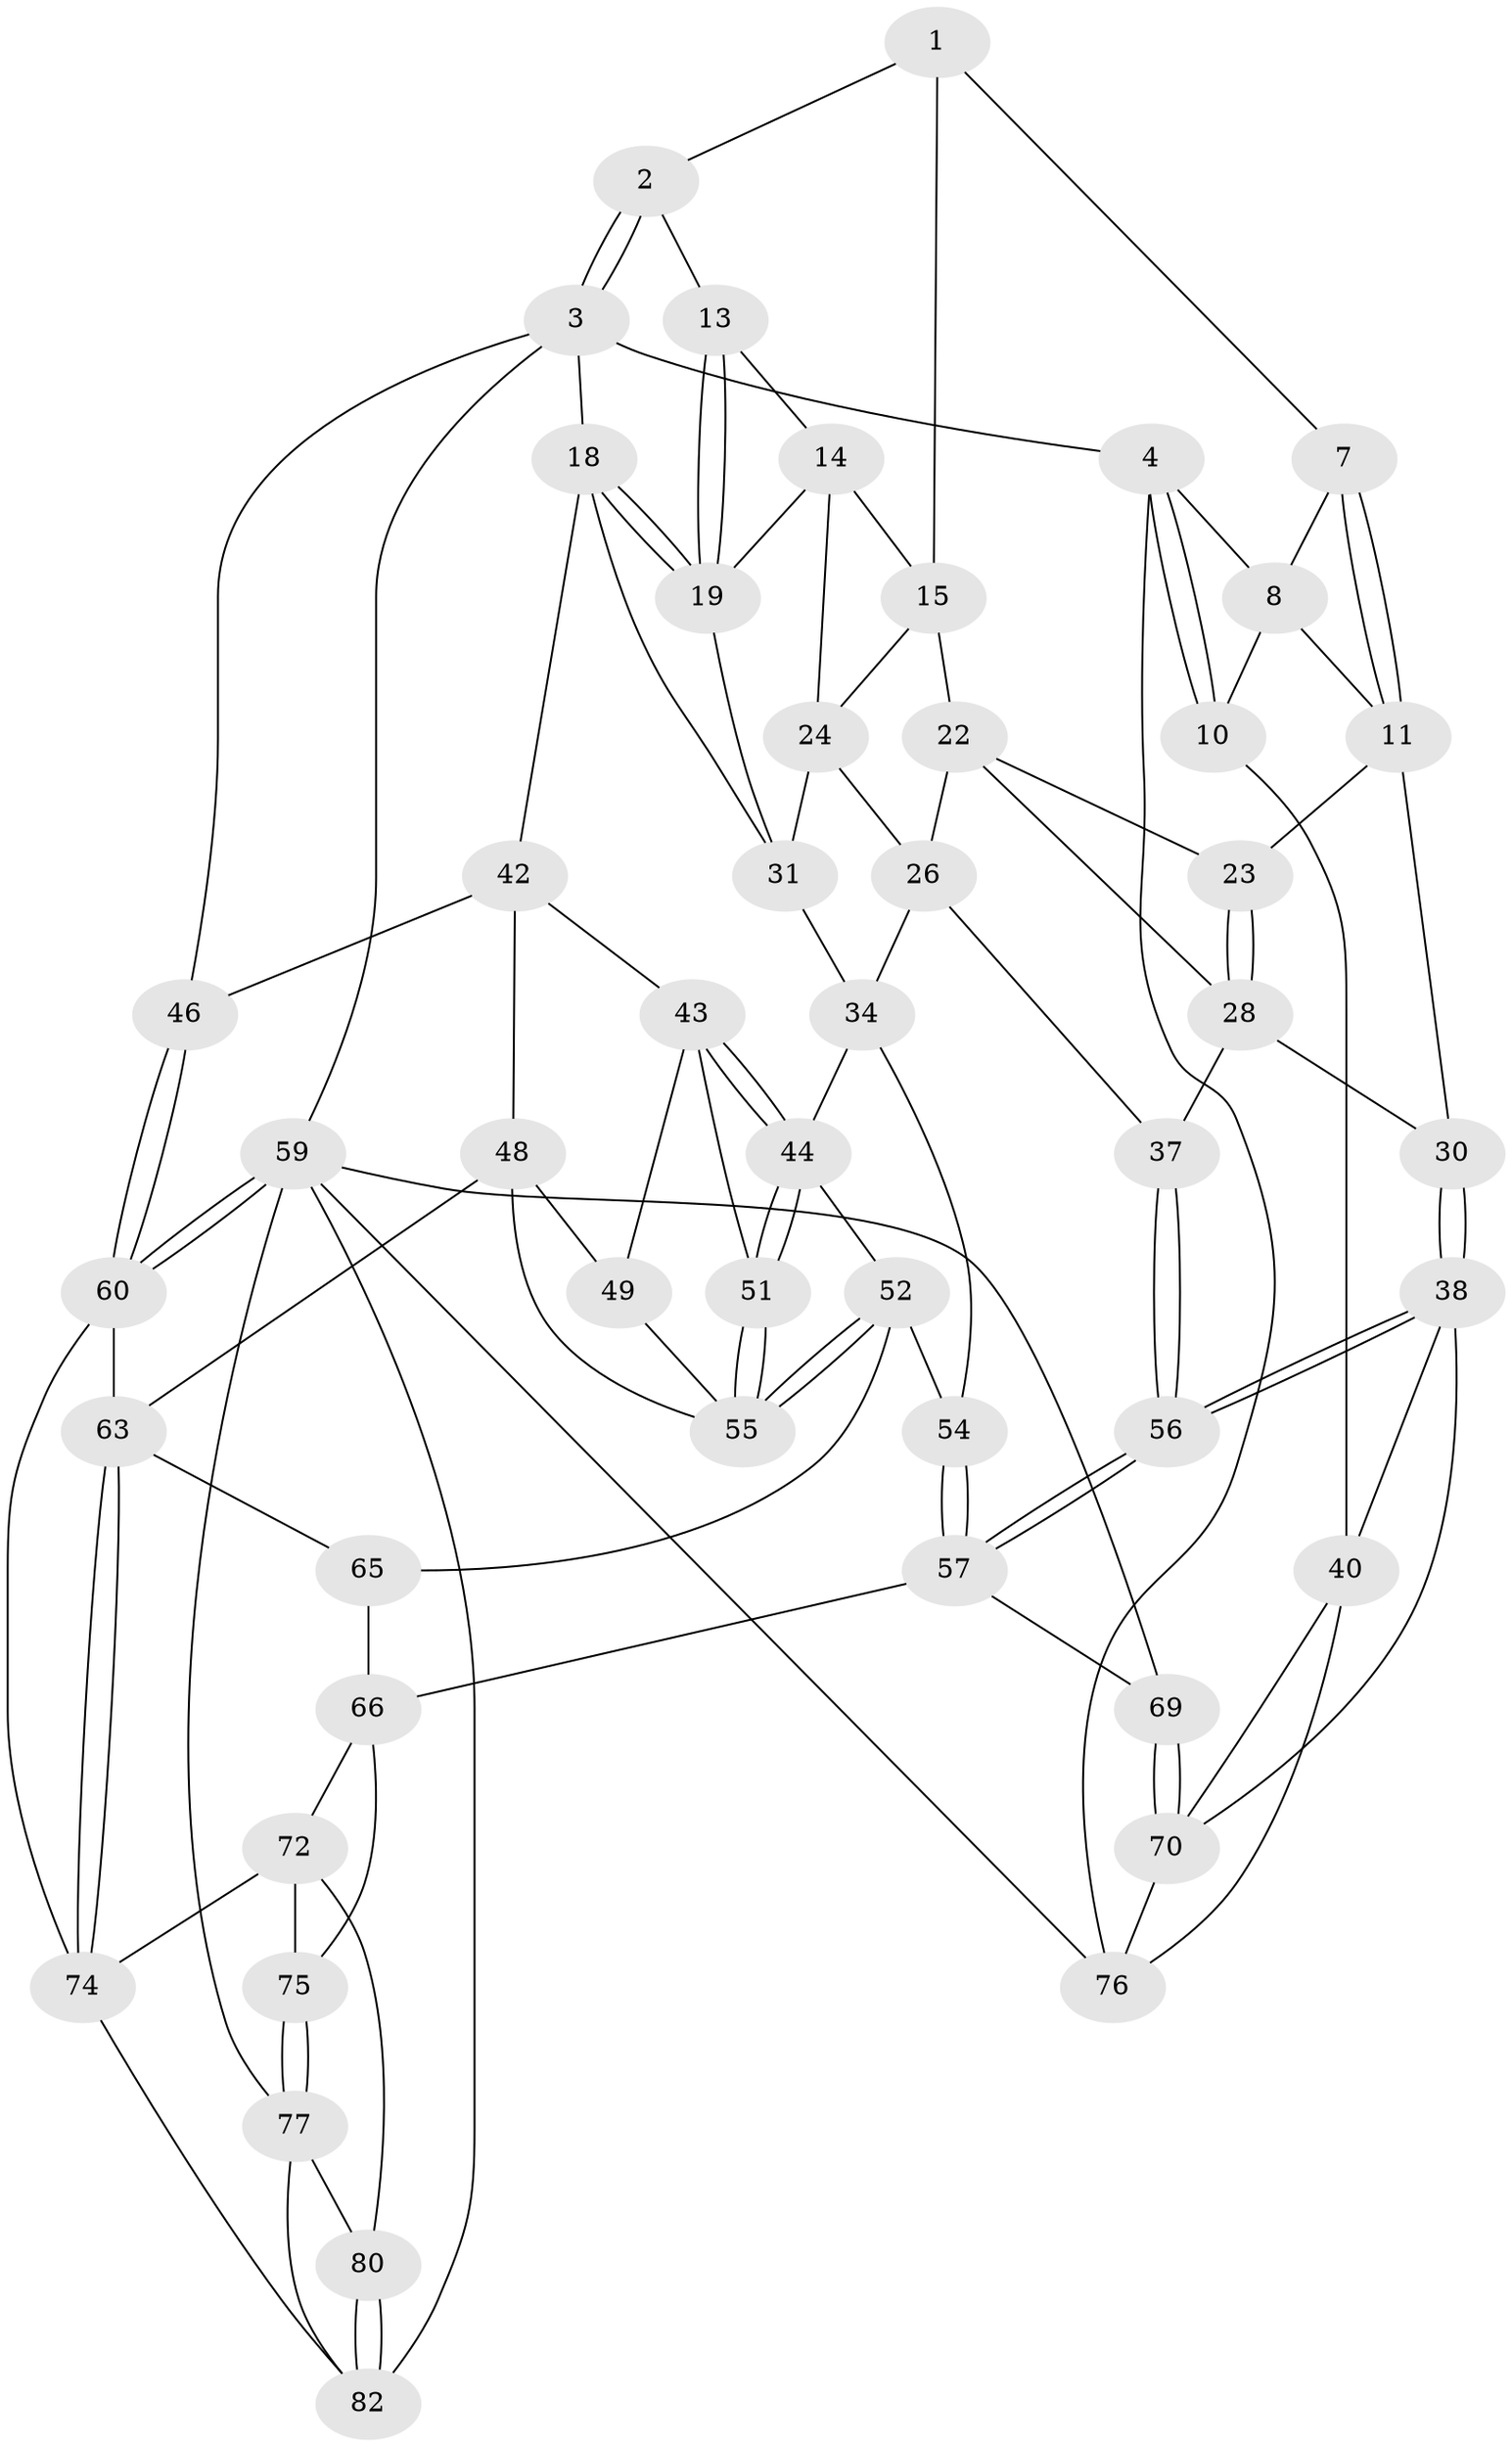 // Generated by graph-tools (version 1.1) at 2025/24/03/03/25 07:24:38]
// undirected, 50 vertices, 114 edges
graph export_dot {
graph [start="1"]
  node [color=gray90,style=filled];
  1 [pos="+0.4558538181434183+0",super="+6"];
  2 [pos="+0.7543695498303544+0"];
  3 [pos="+1+0",super="+17"];
  4 [pos="+0+0",super="+5"];
  7 [pos="+0.17356681673541144+0.1036732720221857"];
  8 [pos="+0.12464986494265023+0.08587859646973058",super="+9"];
  10 [pos="+0+0.24974415582631415"];
  11 [pos="+0.2332457876307075+0.2547757058872802",super="+12"];
  13 [pos="+0.7538746283704667+0"];
  14 [pos="+0.6335966158560078+0.19771878912614765",super="+21"];
  15 [pos="+0.4376206112670662+0.17036297908271247",super="+16"];
  18 [pos="+0.9094863789330009+0.31417975620735983",super="+32"];
  19 [pos="+0.8126079580443052+0.1907751149031338",super="+20"];
  22 [pos="+0.39377020405250335+0.15612490033643645",super="+27"];
  23 [pos="+0.28905080656768456+0.22919312908721062"];
  24 [pos="+0.5454529954502573+0.26861387112895274",super="+25"];
  26 [pos="+0.4833618353597697+0.3863102947218605",super="+36"];
  28 [pos="+0.3487423772308602+0.40319854749138806",super="+29"];
  30 [pos="+0.19874043381974385+0.5060801914170552"];
  31 [pos="+0.6625069238864915+0.2959653017460792",super="+33"];
  34 [pos="+0.625753073690204+0.45364159504169277",super="+35"];
  37 [pos="+0.4750643359391629+0.49879948649705924"];
  38 [pos="+0.18522133442164387+0.5857811223047982",super="+39"];
  40 [pos="+0+0.6286039269307131",super="+41"];
  42 [pos="+0.8440758464224046+0.4188718814456633",super="+47"];
  43 [pos="+0.821602657588335+0.45717443604955843",super="+50"];
  44 [pos="+0.7131161522720126+0.4923695585664842",super="+45"];
  46 [pos="+1+0.5987256793463017"];
  48 [pos="+0.9396715302477565+0.5781051592965321",super="+61"];
  49 [pos="+0.846363506938814+0.5349170311588215"];
  51 [pos="+0.73731847564205+0.6053485238971763"];
  52 [pos="+0.6804634844227194+0.6499977989193456",super="+53"];
  54 [pos="+0.5788416058484519+0.6615572364118657"];
  55 [pos="+0.7375872942631958+0.6190982352407384",super="+58"];
  56 [pos="+0.3639010238186113+0.6595149072357673"];
  57 [pos="+0.37534032620261276+0.6708950015980889",super="+68"];
  59 [pos="+1+1",super="+79"];
  60 [pos="+1+0.7535939236019337",super="+62"];
  63 [pos="+0.8666815102921407+0.7764373745992458",super="+64"];
  65 [pos="+0.6270545362313645+0.6936171740533692"];
  66 [pos="+0.6275051667736822+0.7501643305500966",super="+67"];
  69 [pos="+0.233822032835062+1"];
  70 [pos="+0.17719547620288492+0.9345474264512476",super="+71"];
  72 [pos="+0.6368629908716676+0.7865419140134546",super="+73"];
  74 [pos="+0.6950181394662293+0.8737479456098421",super="+81"];
  75 [pos="+0.4917782915908399+0.8836164910269194"];
  76 [pos="+0+0.945321891263313"];
  77 [pos="+0.4949667985603263+0.8904676025357666",super="+78"];
  80 [pos="+0.573305680194178+0.924423682272589"];
  82 [pos="+0.5919007022937047+1",super="+83"];
  1 -- 2;
  1 -- 7;
  1 -- 15;
  2 -- 3;
  2 -- 3;
  2 -- 13;
  3 -- 4;
  3 -- 59;
  3 -- 18;
  3 -- 46;
  4 -- 10;
  4 -- 10;
  4 -- 76;
  4 -- 8;
  7 -- 8;
  7 -- 11;
  7 -- 11;
  8 -- 10;
  8 -- 11;
  10 -- 40;
  11 -- 23;
  11 -- 30;
  13 -- 14;
  13 -- 19;
  13 -- 19;
  14 -- 15;
  14 -- 24;
  14 -- 19;
  15 -- 24;
  15 -- 22;
  18 -- 19;
  18 -- 19;
  18 -- 42;
  18 -- 31;
  19 -- 31;
  22 -- 23;
  22 -- 26;
  22 -- 28;
  23 -- 28;
  23 -- 28;
  24 -- 26;
  24 -- 31;
  26 -- 37;
  26 -- 34;
  28 -- 37;
  28 -- 30;
  30 -- 38;
  30 -- 38;
  31 -- 34;
  34 -- 54;
  34 -- 44;
  37 -- 56;
  37 -- 56;
  38 -- 56;
  38 -- 56;
  38 -- 40;
  38 -- 70;
  40 -- 70;
  40 -- 76;
  42 -- 43;
  42 -- 48;
  42 -- 46;
  43 -- 44;
  43 -- 44;
  43 -- 49;
  43 -- 51;
  44 -- 51;
  44 -- 51;
  44 -- 52;
  46 -- 60;
  46 -- 60;
  48 -- 49;
  48 -- 55;
  48 -- 63;
  49 -- 55;
  51 -- 55;
  51 -- 55;
  52 -- 55;
  52 -- 55;
  52 -- 65;
  52 -- 54;
  54 -- 57;
  54 -- 57;
  56 -- 57;
  56 -- 57;
  57 -- 69;
  57 -- 66;
  59 -- 60;
  59 -- 60;
  59 -- 76;
  59 -- 69;
  59 -- 77;
  59 -- 82;
  60 -- 63;
  60 -- 74;
  63 -- 74;
  63 -- 74;
  63 -- 65;
  65 -- 66;
  66 -- 72;
  66 -- 75;
  69 -- 70;
  69 -- 70;
  70 -- 76;
  72 -- 75;
  72 -- 74;
  72 -- 80;
  74 -- 82;
  75 -- 77;
  75 -- 77;
  77 -- 80;
  77 -- 82;
  80 -- 82;
  80 -- 82;
}
